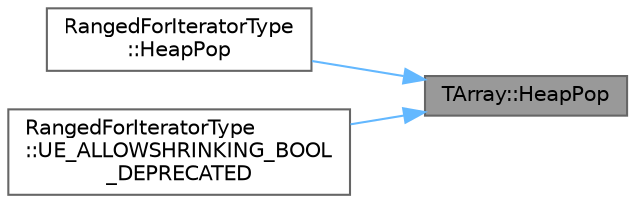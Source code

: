 digraph "TArray::HeapPop"
{
 // INTERACTIVE_SVG=YES
 // LATEX_PDF_SIZE
  bgcolor="transparent";
  edge [fontname=Helvetica,fontsize=10,labelfontname=Helvetica,labelfontsize=10];
  node [fontname=Helvetica,fontsize=10,shape=box,height=0.2,width=0.4];
  rankdir="RL";
  Node1 [id="Node000001",label="TArray::HeapPop",height=0.2,width=0.4,color="gray40", fillcolor="grey60", style="filled", fontcolor="black",tooltip="Removes the top element from the heap."];
  Node1 -> Node2 [id="edge1_Node000001_Node000002",dir="back",color="steelblue1",style="solid",tooltip=" "];
  Node2 [id="Node000002",label="RangedForIteratorType\l::HeapPop",height=0.2,width=0.4,color="grey40", fillcolor="white", style="filled",URL="$d4/d52/classTArray.html#a7f6ca7781dd35373dfa3167b38b41225",tooltip=" "];
  Node1 -> Node3 [id="edge2_Node000001_Node000003",dir="back",color="steelblue1",style="solid",tooltip=" "];
  Node3 [id="Node000003",label="RangedForIteratorType\l::UE_ALLOWSHRINKING_BOOL\l_DEPRECATED",height=0.2,width=0.4,color="grey40", fillcolor="white", style="filled",URL="$d4/d52/classTArray.html#a62426c2ada239deffcd5a42b3843c6a2",tooltip=" "];
}
